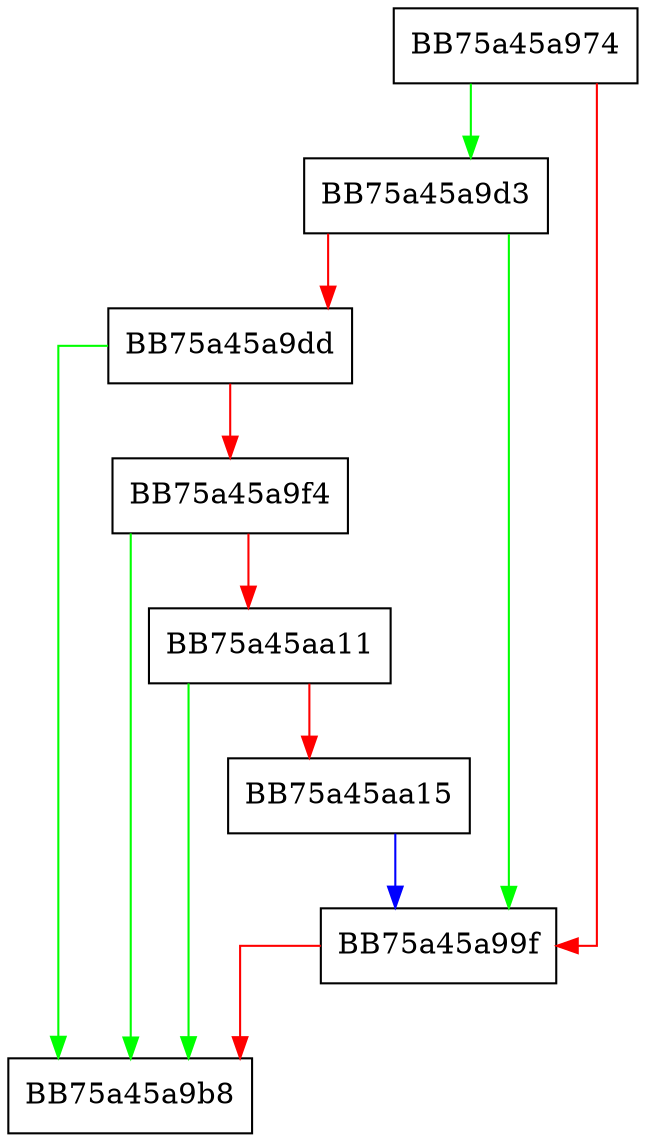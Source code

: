 digraph walWriteToLog {
  node [shape="box"];
  graph [splines=ortho];
  BB75a45a974 -> BB75a45a9d3 [color="green"];
  BB75a45a974 -> BB75a45a99f [color="red"];
  BB75a45a99f -> BB75a45a9b8 [color="red"];
  BB75a45a9d3 -> BB75a45a99f [color="green"];
  BB75a45a9d3 -> BB75a45a9dd [color="red"];
  BB75a45a9dd -> BB75a45a9b8 [color="green"];
  BB75a45a9dd -> BB75a45a9f4 [color="red"];
  BB75a45a9f4 -> BB75a45a9b8 [color="green"];
  BB75a45a9f4 -> BB75a45aa11 [color="red"];
  BB75a45aa11 -> BB75a45a9b8 [color="green"];
  BB75a45aa11 -> BB75a45aa15 [color="red"];
  BB75a45aa15 -> BB75a45a99f [color="blue"];
}